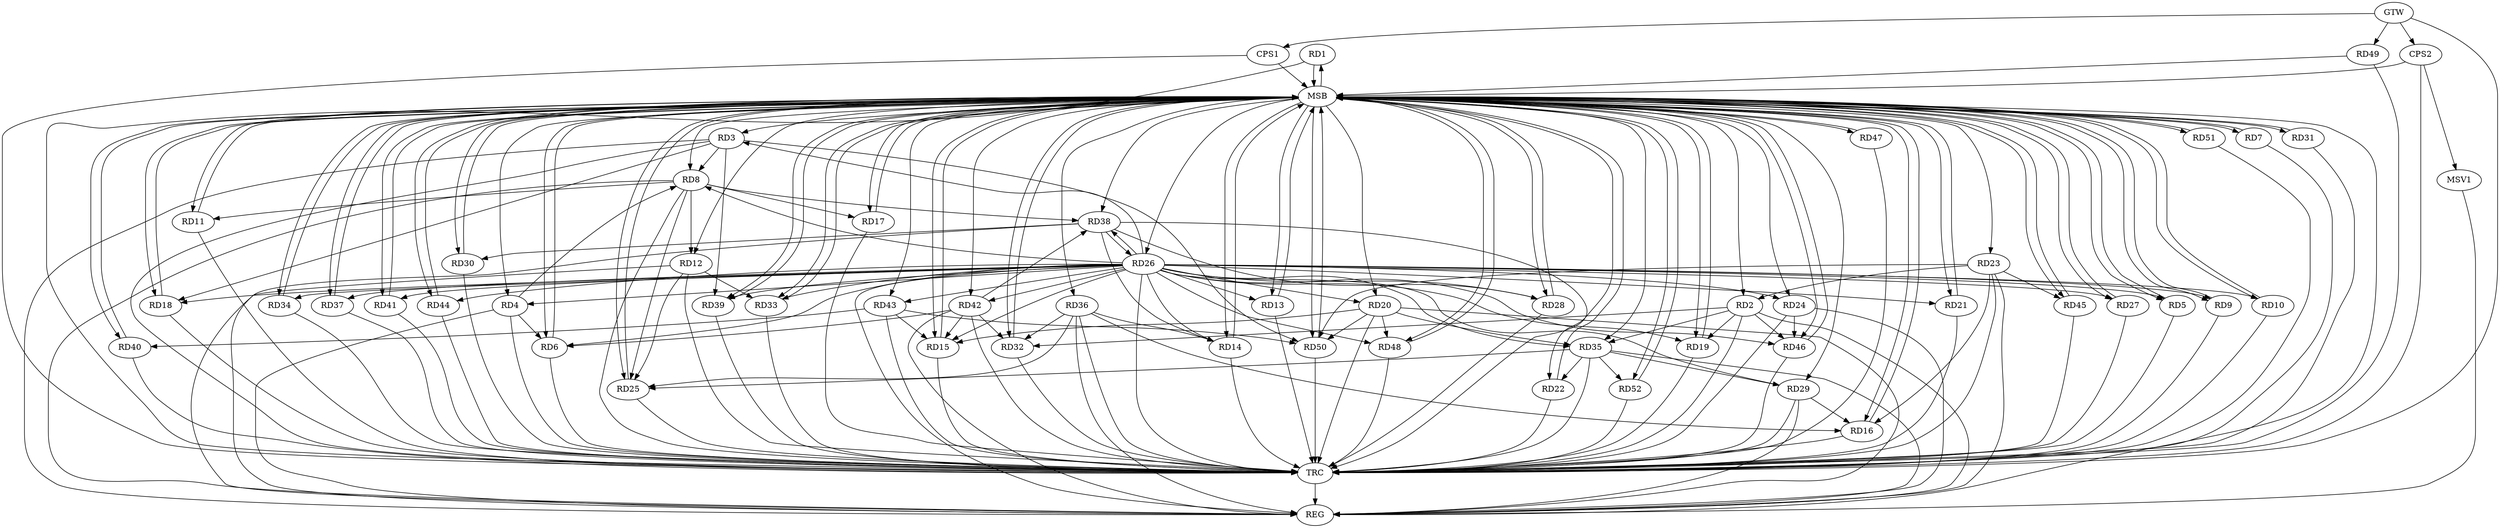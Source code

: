 strict digraph G {
  RD1 [ label="RD1" ];
  RD2 [ label="RD2" ];
  RD3 [ label="RD3" ];
  RD4 [ label="RD4" ];
  RD5 [ label="RD5" ];
  RD6 [ label="RD6" ];
  RD7 [ label="RD7" ];
  RD8 [ label="RD8" ];
  RD9 [ label="RD9" ];
  RD10 [ label="RD10" ];
  RD11 [ label="RD11" ];
  RD12 [ label="RD12" ];
  RD13 [ label="RD13" ];
  RD14 [ label="RD14" ];
  RD15 [ label="RD15" ];
  RD16 [ label="RD16" ];
  RD17 [ label="RD17" ];
  RD18 [ label="RD18" ];
  RD19 [ label="RD19" ];
  RD20 [ label="RD20" ];
  RD21 [ label="RD21" ];
  RD22 [ label="RD22" ];
  RD23 [ label="RD23" ];
  RD24 [ label="RD24" ];
  RD25 [ label="RD25" ];
  RD26 [ label="RD26" ];
  RD27 [ label="RD27" ];
  RD28 [ label="RD28" ];
  RD29 [ label="RD29" ];
  RD30 [ label="RD30" ];
  RD31 [ label="RD31" ];
  RD32 [ label="RD32" ];
  RD33 [ label="RD33" ];
  RD34 [ label="RD34" ];
  RD35 [ label="RD35" ];
  RD36 [ label="RD36" ];
  RD37 [ label="RD37" ];
  RD38 [ label="RD38" ];
  RD39 [ label="RD39" ];
  RD40 [ label="RD40" ];
  RD41 [ label="RD41" ];
  RD42 [ label="RD42" ];
  RD43 [ label="RD43" ];
  RD44 [ label="RD44" ];
  RD45 [ label="RD45" ];
  RD46 [ label="RD46" ];
  RD47 [ label="RD47" ];
  RD48 [ label="RD48" ];
  RD49 [ label="RD49" ];
  RD50 [ label="RD50" ];
  RD51 [ label="RD51" ];
  RD52 [ label="RD52" ];
  CPS1 [ label="CPS1" ];
  CPS2 [ label="CPS2" ];
  GTW [ label="GTW" ];
  REG [ label="REG" ];
  MSB [ label="MSB" ];
  TRC [ label="TRC" ];
  MSV1 [ label="MSV1" ];
  RD2 -> RD19;
  RD23 -> RD2;
  RD2 -> RD32;
  RD2 -> RD35;
  RD2 -> RD46;
  RD3 -> RD8;
  RD3 -> RD18;
  RD3 -> RD39;
  RD3 -> RD50;
  RD4 -> RD6;
  RD4 -> RD8;
  RD26 -> RD6;
  RD42 -> RD6;
  RD8 -> RD11;
  RD8 -> RD12;
  RD8 -> RD17;
  RD8 -> RD25;
  RD8 -> RD38;
  RD12 -> RD25;
  RD12 -> RD33;
  RD36 -> RD14;
  RD38 -> RD14;
  RD20 -> RD15;
  RD26 -> RD15;
  RD42 -> RD15;
  RD43 -> RD15;
  RD23 -> RD16;
  RD29 -> RD16;
  RD36 -> RD16;
  RD20 -> RD35;
  RD20 -> RD48;
  RD20 -> RD50;
  RD26 -> RD21;
  RD35 -> RD22;
  RD23 -> RD45;
  RD23 -> RD50;
  RD24 -> RD46;
  RD35 -> RD25;
  RD36 -> RD25;
  RD26 -> RD28;
  RD26 -> RD29;
  RD26 -> RD33;
  RD26 -> RD38;
  RD38 -> RD26;
  RD38 -> RD28;
  RD35 -> RD29;
  RD38 -> RD30;
  RD36 -> RD32;
  RD42 -> RD32;
  RD35 -> RD52;
  RD42 -> RD38;
  RD43 -> RD40;
  RD43 -> RD50;
  GTW -> RD49;
  GTW -> CPS1;
  GTW -> CPS2;
  RD2 -> REG;
  RD3 -> REG;
  RD4 -> REG;
  RD8 -> REG;
  RD12 -> REG;
  RD20 -> REG;
  RD23 -> REG;
  RD24 -> REG;
  RD26 -> REG;
  RD29 -> REG;
  RD35 -> REG;
  RD36 -> REG;
  RD38 -> REG;
  RD42 -> REG;
  RD1 -> MSB;
  MSB -> RD18;
  MSB -> RD20;
  MSB -> RD21;
  MSB -> REG;
  RD5 -> MSB;
  MSB -> RD16;
  MSB -> RD48;
  RD6 -> MSB;
  MSB -> RD15;
  MSB -> RD17;
  MSB -> RD25;
  MSB -> RD35;
  RD7 -> MSB;
  MSB -> RD19;
  MSB -> RD29;
  MSB -> RD30;
  MSB -> RD34;
  MSB -> RD39;
  RD9 -> MSB;
  MSB -> RD33;
  MSB -> RD37;
  MSB -> RD46;
  MSB -> RD47;
  MSB -> RD52;
  RD10 -> MSB;
  MSB -> RD51;
  RD11 -> MSB;
  MSB -> RD43;
  RD13 -> MSB;
  RD14 -> MSB;
  MSB -> RD1;
  MSB -> RD12;
  MSB -> RD24;
  MSB -> RD36;
  MSB -> RD44;
  RD15 -> MSB;
  MSB -> RD41;
  RD16 -> MSB;
  MSB -> RD6;
  MSB -> RD11;
  MSB -> RD42;
  RD17 -> MSB;
  MSB -> RD5;
  MSB -> RD8;
  RD18 -> MSB;
  MSB -> RD7;
  MSB -> RD9;
  MSB -> RD10;
  MSB -> RD26;
  MSB -> RD50;
  RD19 -> MSB;
  MSB -> RD23;
  RD21 -> MSB;
  MSB -> RD2;
  RD22 -> MSB;
  MSB -> RD31;
  MSB -> RD45;
  RD25 -> MSB;
  MSB -> RD4;
  RD27 -> MSB;
  RD28 -> MSB;
  MSB -> RD3;
  RD30 -> MSB;
  MSB -> RD13;
  RD31 -> MSB;
  RD32 -> MSB;
  RD33 -> MSB;
  MSB -> RD40;
  RD34 -> MSB;
  MSB -> RD38;
  RD37 -> MSB;
  MSB -> RD14;
  RD39 -> MSB;
  RD40 -> MSB;
  RD41 -> MSB;
  RD44 -> MSB;
  MSB -> RD27;
  RD45 -> MSB;
  RD46 -> MSB;
  RD47 -> MSB;
  MSB -> RD28;
  RD48 -> MSB;
  RD49 -> MSB;
  MSB -> RD22;
  RD50 -> MSB;
  RD51 -> MSB;
  RD52 -> MSB;
  CPS1 -> MSB;
  MSB -> RD32;
  CPS2 -> MSB;
  RD1 -> TRC;
  RD2 -> TRC;
  RD3 -> TRC;
  RD4 -> TRC;
  RD5 -> TRC;
  RD6 -> TRC;
  RD7 -> TRC;
  RD8 -> TRC;
  RD9 -> TRC;
  RD10 -> TRC;
  RD11 -> TRC;
  RD12 -> TRC;
  RD13 -> TRC;
  RD14 -> TRC;
  RD15 -> TRC;
  RD16 -> TRC;
  RD17 -> TRC;
  RD18 -> TRC;
  RD19 -> TRC;
  RD20 -> TRC;
  RD21 -> TRC;
  RD22 -> TRC;
  RD23 -> TRC;
  RD24 -> TRC;
  RD25 -> TRC;
  RD26 -> TRC;
  RD27 -> TRC;
  RD28 -> TRC;
  RD29 -> TRC;
  RD30 -> TRC;
  RD31 -> TRC;
  RD32 -> TRC;
  RD33 -> TRC;
  RD34 -> TRC;
  RD35 -> TRC;
  RD36 -> TRC;
  RD37 -> TRC;
  RD38 -> TRC;
  RD39 -> TRC;
  RD40 -> TRC;
  RD41 -> TRC;
  RD42 -> TRC;
  RD43 -> TRC;
  RD44 -> TRC;
  RD45 -> TRC;
  RD46 -> TRC;
  RD47 -> TRC;
  RD48 -> TRC;
  RD49 -> TRC;
  RD50 -> TRC;
  RD51 -> TRC;
  RD52 -> TRC;
  CPS1 -> TRC;
  CPS2 -> TRC;
  GTW -> TRC;
  TRC -> REG;
  RD26 -> RD3;
  RD26 -> RD48;
  RD26 -> RD9;
  RD26 -> RD27;
  RD26 -> RD37;
  RD26 -> RD42;
  RD26 -> RD34;
  RD26 -> RD5;
  RD26 -> RD41;
  RD26 -> RD44;
  RD26 -> RD13;
  RD26 -> RD20;
  RD26 -> RD4;
  RD26 -> RD14;
  RD26 -> RD10;
  RD26 -> RD24;
  RD26 -> RD35;
  RD26 -> RD46;
  RD26 -> RD8;
  RD26 -> RD39;
  RD26 -> RD18;
  RD26 -> RD43;
  RD26 -> RD19;
  CPS2 -> MSV1;
  MSV1 -> REG;
}
